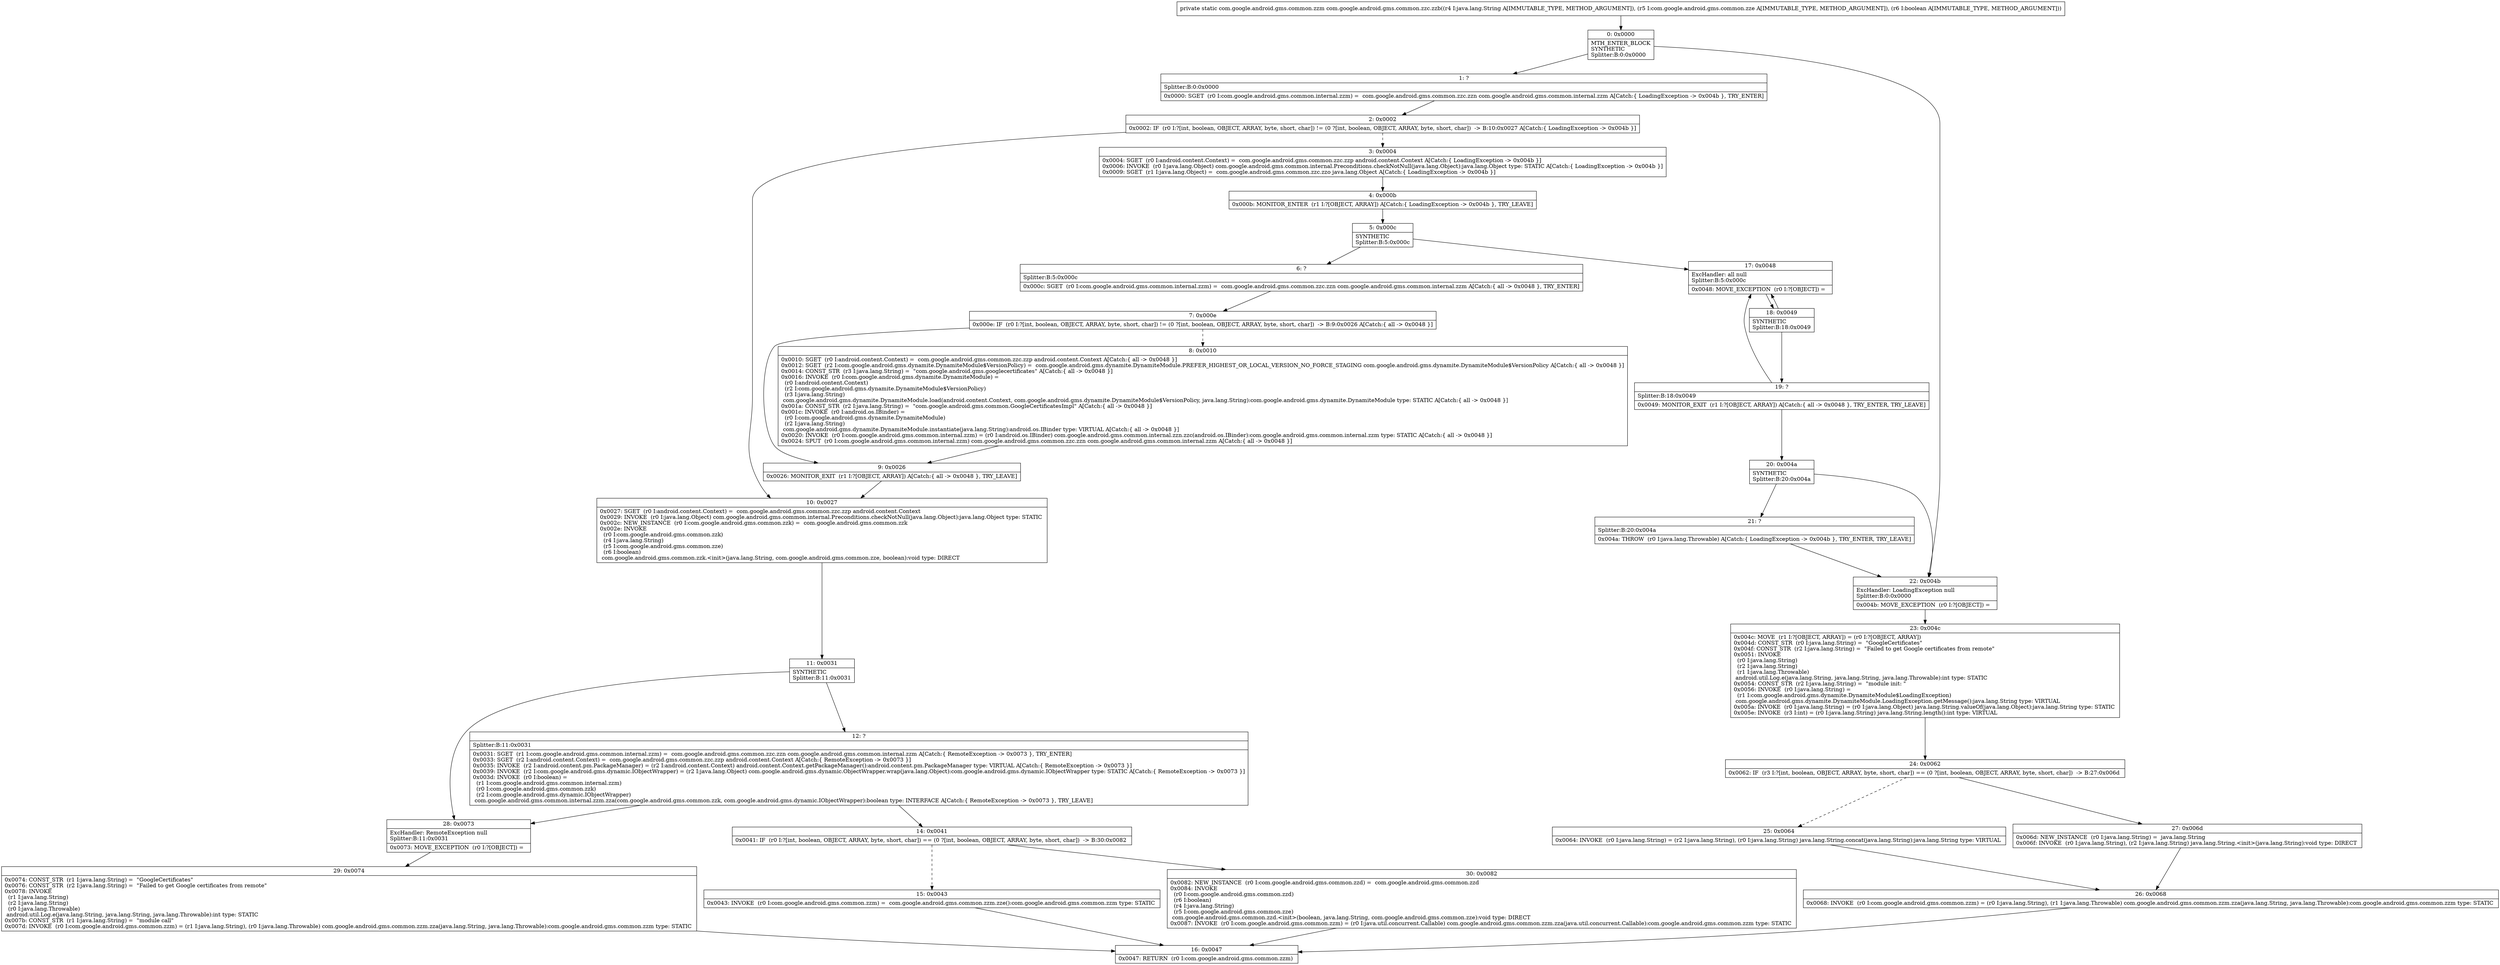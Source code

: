 digraph "CFG forcom.google.android.gms.common.zzc.zzb(Ljava\/lang\/String;Lcom\/google\/android\/gms\/common\/zze;Z)Lcom\/google\/android\/gms\/common\/zzm;" {
Node_0 [shape=record,label="{0\:\ 0x0000|MTH_ENTER_BLOCK\lSYNTHETIC\lSplitter:B:0:0x0000\l}"];
Node_1 [shape=record,label="{1\:\ ?|Splitter:B:0:0x0000\l|0x0000: SGET  (r0 I:com.google.android.gms.common.internal.zzm) =  com.google.android.gms.common.zzc.zzn com.google.android.gms.common.internal.zzm A[Catch:\{ LoadingException \-\> 0x004b \}, TRY_ENTER]\l}"];
Node_2 [shape=record,label="{2\:\ 0x0002|0x0002: IF  (r0 I:?[int, boolean, OBJECT, ARRAY, byte, short, char]) != (0 ?[int, boolean, OBJECT, ARRAY, byte, short, char])  \-\> B:10:0x0027 A[Catch:\{ LoadingException \-\> 0x004b \}]\l}"];
Node_3 [shape=record,label="{3\:\ 0x0004|0x0004: SGET  (r0 I:android.content.Context) =  com.google.android.gms.common.zzc.zzp android.content.Context A[Catch:\{ LoadingException \-\> 0x004b \}]\l0x0006: INVOKE  (r0 I:java.lang.Object) com.google.android.gms.common.internal.Preconditions.checkNotNull(java.lang.Object):java.lang.Object type: STATIC A[Catch:\{ LoadingException \-\> 0x004b \}]\l0x0009: SGET  (r1 I:java.lang.Object) =  com.google.android.gms.common.zzc.zzo java.lang.Object A[Catch:\{ LoadingException \-\> 0x004b \}]\l}"];
Node_4 [shape=record,label="{4\:\ 0x000b|0x000b: MONITOR_ENTER  (r1 I:?[OBJECT, ARRAY]) A[Catch:\{ LoadingException \-\> 0x004b \}, TRY_LEAVE]\l}"];
Node_5 [shape=record,label="{5\:\ 0x000c|SYNTHETIC\lSplitter:B:5:0x000c\l}"];
Node_6 [shape=record,label="{6\:\ ?|Splitter:B:5:0x000c\l|0x000c: SGET  (r0 I:com.google.android.gms.common.internal.zzm) =  com.google.android.gms.common.zzc.zzn com.google.android.gms.common.internal.zzm A[Catch:\{ all \-\> 0x0048 \}, TRY_ENTER]\l}"];
Node_7 [shape=record,label="{7\:\ 0x000e|0x000e: IF  (r0 I:?[int, boolean, OBJECT, ARRAY, byte, short, char]) != (0 ?[int, boolean, OBJECT, ARRAY, byte, short, char])  \-\> B:9:0x0026 A[Catch:\{ all \-\> 0x0048 \}]\l}"];
Node_8 [shape=record,label="{8\:\ 0x0010|0x0010: SGET  (r0 I:android.content.Context) =  com.google.android.gms.common.zzc.zzp android.content.Context A[Catch:\{ all \-\> 0x0048 \}]\l0x0012: SGET  (r2 I:com.google.android.gms.dynamite.DynamiteModule$VersionPolicy) =  com.google.android.gms.dynamite.DynamiteModule.PREFER_HIGHEST_OR_LOCAL_VERSION_NO_FORCE_STAGING com.google.android.gms.dynamite.DynamiteModule$VersionPolicy A[Catch:\{ all \-\> 0x0048 \}]\l0x0014: CONST_STR  (r3 I:java.lang.String) =  \"com.google.android.gms.googlecertificates\" A[Catch:\{ all \-\> 0x0048 \}]\l0x0016: INVOKE  (r0 I:com.google.android.gms.dynamite.DynamiteModule) = \l  (r0 I:android.content.Context)\l  (r2 I:com.google.android.gms.dynamite.DynamiteModule$VersionPolicy)\l  (r3 I:java.lang.String)\l com.google.android.gms.dynamite.DynamiteModule.load(android.content.Context, com.google.android.gms.dynamite.DynamiteModule$VersionPolicy, java.lang.String):com.google.android.gms.dynamite.DynamiteModule type: STATIC A[Catch:\{ all \-\> 0x0048 \}]\l0x001a: CONST_STR  (r2 I:java.lang.String) =  \"com.google.android.gms.common.GoogleCertificatesImpl\" A[Catch:\{ all \-\> 0x0048 \}]\l0x001c: INVOKE  (r0 I:android.os.IBinder) = \l  (r0 I:com.google.android.gms.dynamite.DynamiteModule)\l  (r2 I:java.lang.String)\l com.google.android.gms.dynamite.DynamiteModule.instantiate(java.lang.String):android.os.IBinder type: VIRTUAL A[Catch:\{ all \-\> 0x0048 \}]\l0x0020: INVOKE  (r0 I:com.google.android.gms.common.internal.zzm) = (r0 I:android.os.IBinder) com.google.android.gms.common.internal.zzn.zzc(android.os.IBinder):com.google.android.gms.common.internal.zzm type: STATIC A[Catch:\{ all \-\> 0x0048 \}]\l0x0024: SPUT  (r0 I:com.google.android.gms.common.internal.zzm) com.google.android.gms.common.zzc.zzn com.google.android.gms.common.internal.zzm A[Catch:\{ all \-\> 0x0048 \}]\l}"];
Node_9 [shape=record,label="{9\:\ 0x0026|0x0026: MONITOR_EXIT  (r1 I:?[OBJECT, ARRAY]) A[Catch:\{ all \-\> 0x0048 \}, TRY_LEAVE]\l}"];
Node_10 [shape=record,label="{10\:\ 0x0027|0x0027: SGET  (r0 I:android.content.Context) =  com.google.android.gms.common.zzc.zzp android.content.Context \l0x0029: INVOKE  (r0 I:java.lang.Object) com.google.android.gms.common.internal.Preconditions.checkNotNull(java.lang.Object):java.lang.Object type: STATIC \l0x002c: NEW_INSTANCE  (r0 I:com.google.android.gms.common.zzk) =  com.google.android.gms.common.zzk \l0x002e: INVOKE  \l  (r0 I:com.google.android.gms.common.zzk)\l  (r4 I:java.lang.String)\l  (r5 I:com.google.android.gms.common.zze)\l  (r6 I:boolean)\l com.google.android.gms.common.zzk.\<init\>(java.lang.String, com.google.android.gms.common.zze, boolean):void type: DIRECT \l}"];
Node_11 [shape=record,label="{11\:\ 0x0031|SYNTHETIC\lSplitter:B:11:0x0031\l}"];
Node_12 [shape=record,label="{12\:\ ?|Splitter:B:11:0x0031\l|0x0031: SGET  (r1 I:com.google.android.gms.common.internal.zzm) =  com.google.android.gms.common.zzc.zzn com.google.android.gms.common.internal.zzm A[Catch:\{ RemoteException \-\> 0x0073 \}, TRY_ENTER]\l0x0033: SGET  (r2 I:android.content.Context) =  com.google.android.gms.common.zzc.zzp android.content.Context A[Catch:\{ RemoteException \-\> 0x0073 \}]\l0x0035: INVOKE  (r2 I:android.content.pm.PackageManager) = (r2 I:android.content.Context) android.content.Context.getPackageManager():android.content.pm.PackageManager type: VIRTUAL A[Catch:\{ RemoteException \-\> 0x0073 \}]\l0x0039: INVOKE  (r2 I:com.google.android.gms.dynamic.IObjectWrapper) = (r2 I:java.lang.Object) com.google.android.gms.dynamic.ObjectWrapper.wrap(java.lang.Object):com.google.android.gms.dynamic.IObjectWrapper type: STATIC A[Catch:\{ RemoteException \-\> 0x0073 \}]\l0x003d: INVOKE  (r0 I:boolean) = \l  (r1 I:com.google.android.gms.common.internal.zzm)\l  (r0 I:com.google.android.gms.common.zzk)\l  (r2 I:com.google.android.gms.dynamic.IObjectWrapper)\l com.google.android.gms.common.internal.zzm.zza(com.google.android.gms.common.zzk, com.google.android.gms.dynamic.IObjectWrapper):boolean type: INTERFACE A[Catch:\{ RemoteException \-\> 0x0073 \}, TRY_LEAVE]\l}"];
Node_14 [shape=record,label="{14\:\ 0x0041|0x0041: IF  (r0 I:?[int, boolean, OBJECT, ARRAY, byte, short, char]) == (0 ?[int, boolean, OBJECT, ARRAY, byte, short, char])  \-\> B:30:0x0082 \l}"];
Node_15 [shape=record,label="{15\:\ 0x0043|0x0043: INVOKE  (r0 I:com.google.android.gms.common.zzm) =  com.google.android.gms.common.zzm.zze():com.google.android.gms.common.zzm type: STATIC \l}"];
Node_16 [shape=record,label="{16\:\ 0x0047|0x0047: RETURN  (r0 I:com.google.android.gms.common.zzm) \l}"];
Node_17 [shape=record,label="{17\:\ 0x0048|ExcHandler: all null\lSplitter:B:5:0x000c\l|0x0048: MOVE_EXCEPTION  (r0 I:?[OBJECT]) =  \l}"];
Node_18 [shape=record,label="{18\:\ 0x0049|SYNTHETIC\lSplitter:B:18:0x0049\l}"];
Node_19 [shape=record,label="{19\:\ ?|Splitter:B:18:0x0049\l|0x0049: MONITOR_EXIT  (r1 I:?[OBJECT, ARRAY]) A[Catch:\{ all \-\> 0x0048 \}, TRY_ENTER, TRY_LEAVE]\l}"];
Node_20 [shape=record,label="{20\:\ 0x004a|SYNTHETIC\lSplitter:B:20:0x004a\l}"];
Node_21 [shape=record,label="{21\:\ ?|Splitter:B:20:0x004a\l|0x004a: THROW  (r0 I:java.lang.Throwable) A[Catch:\{ LoadingException \-\> 0x004b \}, TRY_ENTER, TRY_LEAVE]\l}"];
Node_22 [shape=record,label="{22\:\ 0x004b|ExcHandler: LoadingException null\lSplitter:B:0:0x0000\l|0x004b: MOVE_EXCEPTION  (r0 I:?[OBJECT]) =  \l}"];
Node_23 [shape=record,label="{23\:\ 0x004c|0x004c: MOVE  (r1 I:?[OBJECT, ARRAY]) = (r0 I:?[OBJECT, ARRAY]) \l0x004d: CONST_STR  (r0 I:java.lang.String) =  \"GoogleCertificates\" \l0x004f: CONST_STR  (r2 I:java.lang.String) =  \"Failed to get Google certificates from remote\" \l0x0051: INVOKE  \l  (r0 I:java.lang.String)\l  (r2 I:java.lang.String)\l  (r1 I:java.lang.Throwable)\l android.util.Log.e(java.lang.String, java.lang.String, java.lang.Throwable):int type: STATIC \l0x0054: CONST_STR  (r2 I:java.lang.String) =  \"module init: \" \l0x0056: INVOKE  (r0 I:java.lang.String) = \l  (r1 I:com.google.android.gms.dynamite.DynamiteModule$LoadingException)\l com.google.android.gms.dynamite.DynamiteModule.LoadingException.getMessage():java.lang.String type: VIRTUAL \l0x005a: INVOKE  (r0 I:java.lang.String) = (r0 I:java.lang.Object) java.lang.String.valueOf(java.lang.Object):java.lang.String type: STATIC \l0x005e: INVOKE  (r3 I:int) = (r0 I:java.lang.String) java.lang.String.length():int type: VIRTUAL \l}"];
Node_24 [shape=record,label="{24\:\ 0x0062|0x0062: IF  (r3 I:?[int, boolean, OBJECT, ARRAY, byte, short, char]) == (0 ?[int, boolean, OBJECT, ARRAY, byte, short, char])  \-\> B:27:0x006d \l}"];
Node_25 [shape=record,label="{25\:\ 0x0064|0x0064: INVOKE  (r0 I:java.lang.String) = (r2 I:java.lang.String), (r0 I:java.lang.String) java.lang.String.concat(java.lang.String):java.lang.String type: VIRTUAL \l}"];
Node_26 [shape=record,label="{26\:\ 0x0068|0x0068: INVOKE  (r0 I:com.google.android.gms.common.zzm) = (r0 I:java.lang.String), (r1 I:java.lang.Throwable) com.google.android.gms.common.zzm.zza(java.lang.String, java.lang.Throwable):com.google.android.gms.common.zzm type: STATIC \l}"];
Node_27 [shape=record,label="{27\:\ 0x006d|0x006d: NEW_INSTANCE  (r0 I:java.lang.String) =  java.lang.String \l0x006f: INVOKE  (r0 I:java.lang.String), (r2 I:java.lang.String) java.lang.String.\<init\>(java.lang.String):void type: DIRECT \l}"];
Node_28 [shape=record,label="{28\:\ 0x0073|ExcHandler: RemoteException null\lSplitter:B:11:0x0031\l|0x0073: MOVE_EXCEPTION  (r0 I:?[OBJECT]) =  \l}"];
Node_29 [shape=record,label="{29\:\ 0x0074|0x0074: CONST_STR  (r1 I:java.lang.String) =  \"GoogleCertificates\" \l0x0076: CONST_STR  (r2 I:java.lang.String) =  \"Failed to get Google certificates from remote\" \l0x0078: INVOKE  \l  (r1 I:java.lang.String)\l  (r2 I:java.lang.String)\l  (r0 I:java.lang.Throwable)\l android.util.Log.e(java.lang.String, java.lang.String, java.lang.Throwable):int type: STATIC \l0x007b: CONST_STR  (r1 I:java.lang.String) =  \"module call\" \l0x007d: INVOKE  (r0 I:com.google.android.gms.common.zzm) = (r1 I:java.lang.String), (r0 I:java.lang.Throwable) com.google.android.gms.common.zzm.zza(java.lang.String, java.lang.Throwable):com.google.android.gms.common.zzm type: STATIC \l}"];
Node_30 [shape=record,label="{30\:\ 0x0082|0x0082: NEW_INSTANCE  (r0 I:com.google.android.gms.common.zzd) =  com.google.android.gms.common.zzd \l0x0084: INVOKE  \l  (r0 I:com.google.android.gms.common.zzd)\l  (r6 I:boolean)\l  (r4 I:java.lang.String)\l  (r5 I:com.google.android.gms.common.zze)\l com.google.android.gms.common.zzd.\<init\>(boolean, java.lang.String, com.google.android.gms.common.zze):void type: DIRECT \l0x0087: INVOKE  (r0 I:com.google.android.gms.common.zzm) = (r0 I:java.util.concurrent.Callable) com.google.android.gms.common.zzm.zza(java.util.concurrent.Callable):com.google.android.gms.common.zzm type: STATIC \l}"];
MethodNode[shape=record,label="{private static com.google.android.gms.common.zzm com.google.android.gms.common.zzc.zzb((r4 I:java.lang.String A[IMMUTABLE_TYPE, METHOD_ARGUMENT]), (r5 I:com.google.android.gms.common.zze A[IMMUTABLE_TYPE, METHOD_ARGUMENT]), (r6 I:boolean A[IMMUTABLE_TYPE, METHOD_ARGUMENT])) }"];
MethodNode -> Node_0;
Node_0 -> Node_1;
Node_0 -> Node_22;
Node_1 -> Node_2;
Node_2 -> Node_3[style=dashed];
Node_2 -> Node_10;
Node_3 -> Node_4;
Node_4 -> Node_5;
Node_5 -> Node_6;
Node_5 -> Node_17;
Node_6 -> Node_7;
Node_7 -> Node_8[style=dashed];
Node_7 -> Node_9;
Node_8 -> Node_9;
Node_9 -> Node_10;
Node_10 -> Node_11;
Node_11 -> Node_12;
Node_11 -> Node_28;
Node_12 -> Node_28;
Node_12 -> Node_14;
Node_14 -> Node_15[style=dashed];
Node_14 -> Node_30;
Node_15 -> Node_16;
Node_17 -> Node_18;
Node_18 -> Node_19;
Node_18 -> Node_17;
Node_19 -> Node_20;
Node_19 -> Node_17;
Node_20 -> Node_21;
Node_20 -> Node_22;
Node_21 -> Node_22;
Node_22 -> Node_23;
Node_23 -> Node_24;
Node_24 -> Node_25[style=dashed];
Node_24 -> Node_27;
Node_25 -> Node_26;
Node_26 -> Node_16;
Node_27 -> Node_26;
Node_28 -> Node_29;
Node_29 -> Node_16;
Node_30 -> Node_16;
}

